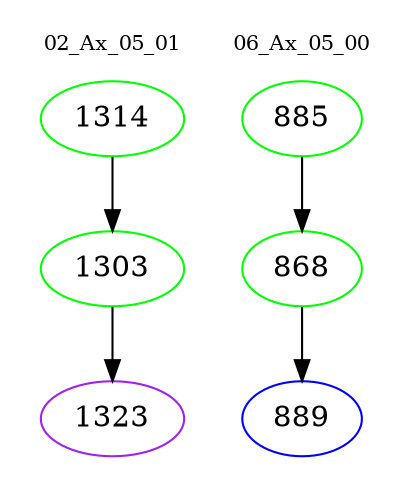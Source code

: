 digraph{
subgraph cluster_0 {
color = white
label = "02_Ax_05_01";
fontsize=10;
T0_1314 [label="1314", color="green"]
T0_1314 -> T0_1303 [color="black"]
T0_1303 [label="1303", color="green"]
T0_1303 -> T0_1323 [color="black"]
T0_1323 [label="1323", color="purple"]
}
subgraph cluster_1 {
color = white
label = "06_Ax_05_00";
fontsize=10;
T1_885 [label="885", color="green"]
T1_885 -> T1_868 [color="black"]
T1_868 [label="868", color="green"]
T1_868 -> T1_889 [color="black"]
T1_889 [label="889", color="blue"]
}
}
